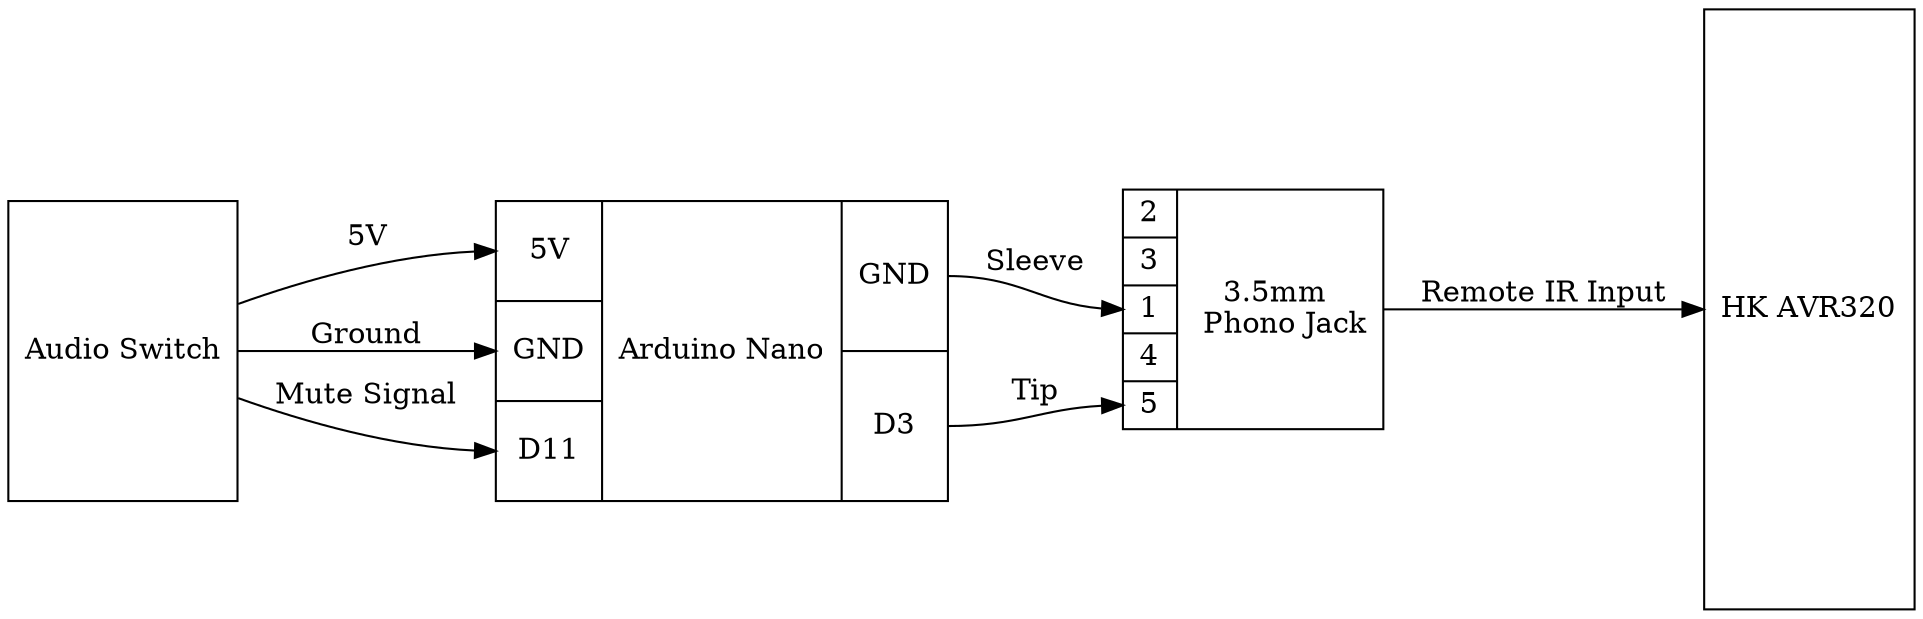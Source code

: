 digraph G {
    graph [rankdir = LR];
    node[shape=record];

    switch [label="Audio Switch", height=2];
    nano   [label="{ {<V5> 5V |<GND1> GND |<D11> D11 } | Arduino Nano | {<GND2> GND |<D3> D3} }", height=2];
    jack   [label="{ {2|3|<P1>1|4|<P5>5} | 3.5mm \n Phono Jack }", height=1];
    avr    [label="HK AVR320", height=4];

    switch -> nano:V5   [label="5V"];
    switch -> nano:GND1 [label="Ground"];
    switch -> nano:D11  [label="Mute Signal"];

    nano:GND2 -> jack:P1 [label="Sleeve"];
    nano:D3   -> jack:P5 [label="Tip"];

    jack   -> avr [label="Remote IR Input"];

}
